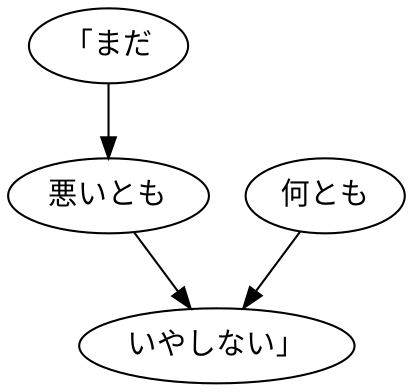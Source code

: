 digraph graph8937 {
	node0 [label="「まだ"];
	node1 [label="悪いとも"];
	node2 [label="何とも"];
	node3 [label="いやしない」"];
	node0 -> node1;
	node1 -> node3;
	node2 -> node3;
}
